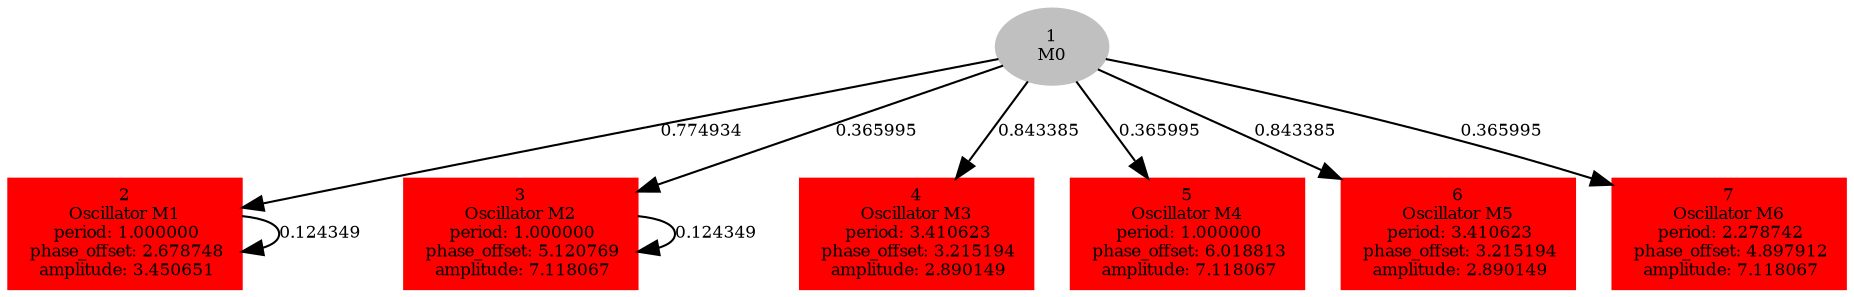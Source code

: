  digraph g{ forcelabels=true;
1[label=<1<BR/>M0>,color="grey",style=filled,fontsize=8];
2 [label=<2<BR />Oscillator M1<BR /> period: 1.000000<BR /> phase_offset: 2.678748<BR /> amplitude: 3.450651>, shape=box,color=red,style=filled,fontsize=8];3 [label=<3<BR />Oscillator M2<BR /> period: 1.000000<BR /> phase_offset: 5.120769<BR /> amplitude: 7.118067>, shape=box,color=red,style=filled,fontsize=8];4 [label=<4<BR />Oscillator M3<BR /> period: 3.410623<BR /> phase_offset: 3.215194<BR /> amplitude: 2.890149>, shape=box,color=red,style=filled,fontsize=8];5 [label=<5<BR />Oscillator M4<BR /> period: 1.000000<BR /> phase_offset: 6.018813<BR /> amplitude: 7.118067>, shape=box,color=red,style=filled,fontsize=8];6 [label=<6<BR />Oscillator M5<BR /> period: 3.410623<BR /> phase_offset: 3.215194<BR /> amplitude: 2.890149>, shape=box,color=red,style=filled,fontsize=8];7 [label=<7<BR />Oscillator M6<BR /> period: 2.278742<BR /> phase_offset: 4.897912<BR /> amplitude: 7.118067>, shape=box,color=red,style=filled,fontsize=8];1 -> 2[label="0.774934 ",fontsize="8"];
1 -> 3[label="0.365995 ",fontsize="8"];
1 -> 4[label="0.843385 ",fontsize="8"];
1 -> 5[label="0.365995 ",fontsize="8"];
1 -> 6[label="0.843385 ",fontsize="8"];
1 -> 7[label="0.365995 ",fontsize="8"];
2 -> 2[label="0.124349 ",fontsize="8"];
3 -> 3[label="0.124349 ",fontsize="8"];
 }
